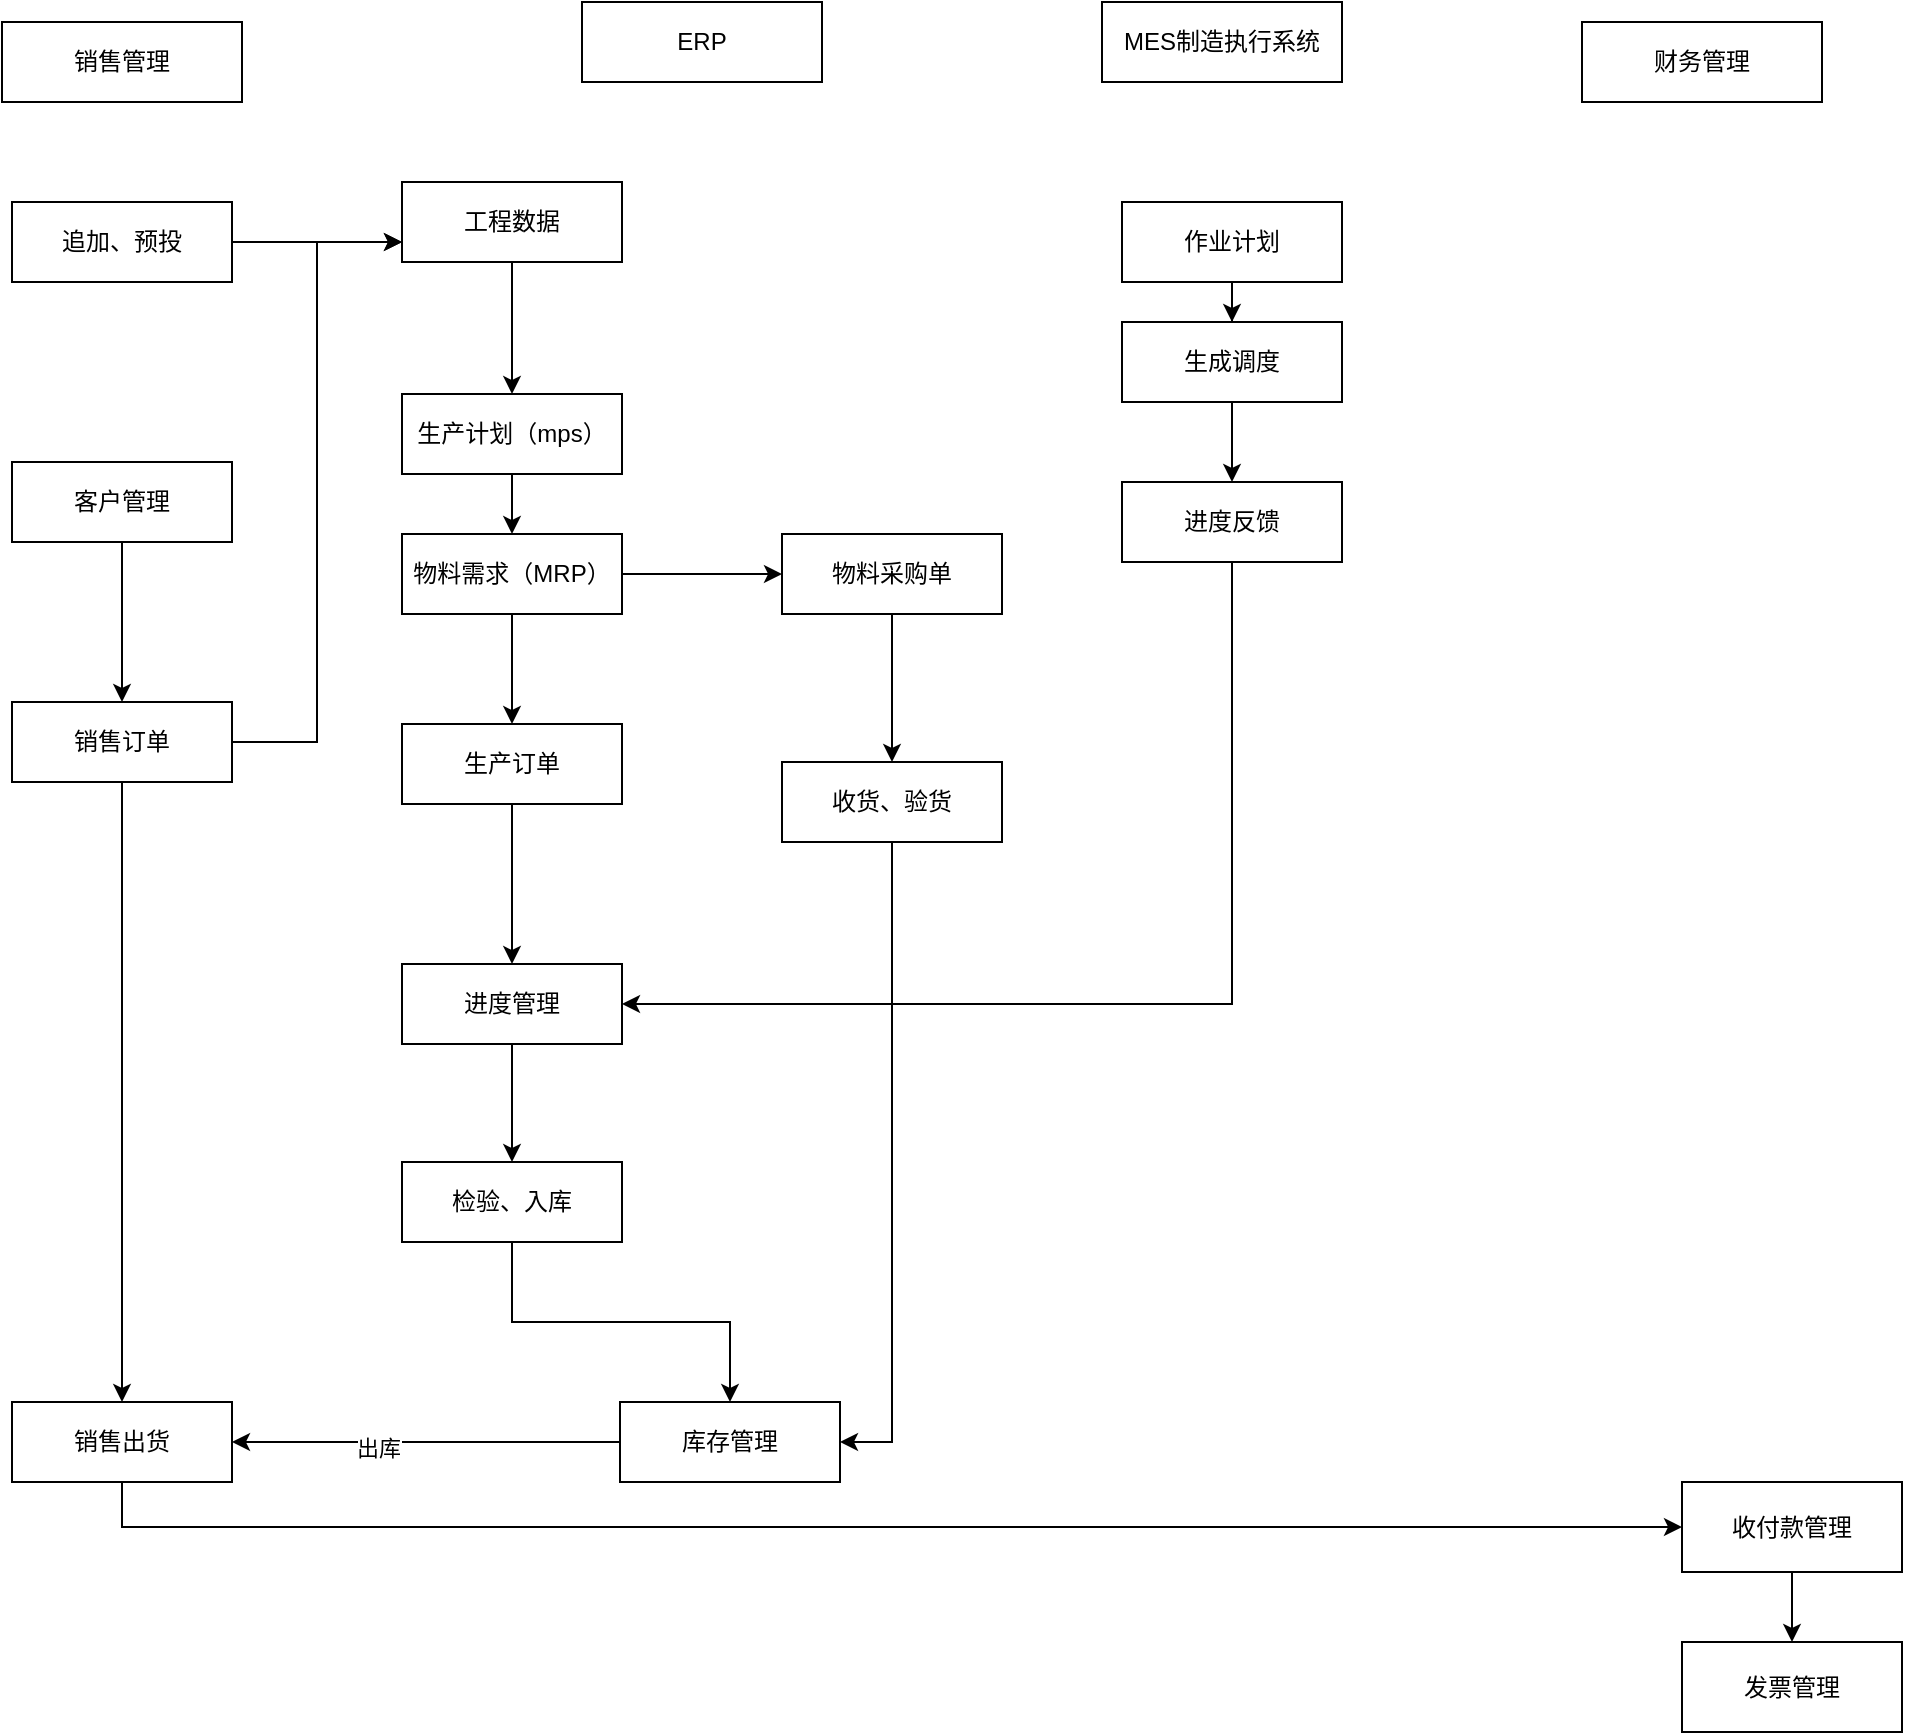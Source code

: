 <mxfile version="27.1.6">
  <diagram name="第 1 页" id="C0grphwBuT5nrtr26YMs">
    <mxGraphModel dx="2066" dy="1111" grid="1" gridSize="10" guides="1" tooltips="1" connect="1" arrows="1" fold="1" page="1" pageScale="1" pageWidth="827" pageHeight="1169" math="0" shadow="0">
      <root>
        <mxCell id="0" />
        <mxCell id="1" parent="0" />
        <mxCell id="z6uMGKgwcrjYF7hSnrwi-1" value="销售管理" style="rounded=0;whiteSpace=wrap;html=1;" parent="1" vertex="1">
          <mxGeometry x="50" y="130" width="120" height="40" as="geometry" />
        </mxCell>
        <mxCell id="UZdIwau76gTkTRf2nX4t-1" value="ERP" style="rounded=0;whiteSpace=wrap;html=1;" vertex="1" parent="1">
          <mxGeometry x="340" y="120" width="120" height="40" as="geometry" />
        </mxCell>
        <mxCell id="UZdIwau76gTkTRf2nX4t-3" value="MES制造执行系统" style="rounded=0;whiteSpace=wrap;html=1;" vertex="1" parent="1">
          <mxGeometry x="600" y="120" width="120" height="40" as="geometry" />
        </mxCell>
        <mxCell id="UZdIwau76gTkTRf2nX4t-4" value="财务管理" style="rounded=0;whiteSpace=wrap;html=1;" vertex="1" parent="1">
          <mxGeometry x="840" y="130" width="120" height="40" as="geometry" />
        </mxCell>
        <mxCell id="UZdIwau76gTkTRf2nX4t-16" value="" style="edgeStyle=orthogonalEdgeStyle;rounded=0;orthogonalLoop=1;jettySize=auto;html=1;entryX=0;entryY=0.75;entryDx=0;entryDy=0;" edge="1" parent="1" source="UZdIwau76gTkTRf2nX4t-5" target="UZdIwau76gTkTRf2nX4t-15">
          <mxGeometry relative="1" as="geometry" />
        </mxCell>
        <mxCell id="UZdIwau76gTkTRf2nX4t-5" value="追加、预投" style="rounded=0;whiteSpace=wrap;html=1;" vertex="1" parent="1">
          <mxGeometry x="55" y="220" width="110" height="40" as="geometry" />
        </mxCell>
        <mxCell id="UZdIwau76gTkTRf2nX4t-8" value="" style="edgeStyle=orthogonalEdgeStyle;rounded=0;orthogonalLoop=1;jettySize=auto;html=1;" edge="1" parent="1" source="UZdIwau76gTkTRf2nX4t-6" target="UZdIwau76gTkTRf2nX4t-7">
          <mxGeometry relative="1" as="geometry" />
        </mxCell>
        <mxCell id="UZdIwau76gTkTRf2nX4t-6" value="客户管理" style="rounded=0;whiteSpace=wrap;html=1;" vertex="1" parent="1">
          <mxGeometry x="55" y="350" width="110" height="40" as="geometry" />
        </mxCell>
        <mxCell id="UZdIwau76gTkTRf2nX4t-10" value="" style="edgeStyle=orthogonalEdgeStyle;rounded=0;orthogonalLoop=1;jettySize=auto;html=1;" edge="1" parent="1" source="UZdIwau76gTkTRf2nX4t-7" target="UZdIwau76gTkTRf2nX4t-9">
          <mxGeometry relative="1" as="geometry" />
        </mxCell>
        <mxCell id="UZdIwau76gTkTRf2nX4t-26" style="edgeStyle=orthogonalEdgeStyle;rounded=0;orthogonalLoop=1;jettySize=auto;html=1;entryX=0;entryY=0.75;entryDx=0;entryDy=0;" edge="1" parent="1" source="UZdIwau76gTkTRf2nX4t-7" target="UZdIwau76gTkTRf2nX4t-15">
          <mxGeometry relative="1" as="geometry" />
        </mxCell>
        <mxCell id="UZdIwau76gTkTRf2nX4t-7" value="销售订单" style="rounded=0;whiteSpace=wrap;html=1;" vertex="1" parent="1">
          <mxGeometry x="55" y="470" width="110" height="40" as="geometry" />
        </mxCell>
        <mxCell id="UZdIwau76gTkTRf2nX4t-12" value="" style="edgeStyle=orthogonalEdgeStyle;rounded=0;orthogonalLoop=1;jettySize=auto;html=1;exitX=0.5;exitY=1;exitDx=0;exitDy=0;entryX=0;entryY=0.5;entryDx=0;entryDy=0;" edge="1" parent="1" source="UZdIwau76gTkTRf2nX4t-9" target="UZdIwau76gTkTRf2nX4t-11">
          <mxGeometry relative="1" as="geometry" />
        </mxCell>
        <mxCell id="UZdIwau76gTkTRf2nX4t-9" value="销售出货" style="rounded=0;whiteSpace=wrap;html=1;" vertex="1" parent="1">
          <mxGeometry x="55" y="820" width="110" height="40" as="geometry" />
        </mxCell>
        <mxCell id="UZdIwau76gTkTRf2nX4t-14" value="" style="edgeStyle=orthogonalEdgeStyle;rounded=0;orthogonalLoop=1;jettySize=auto;html=1;exitX=0.5;exitY=1;exitDx=0;exitDy=0;" edge="1" parent="1" source="UZdIwau76gTkTRf2nX4t-11" target="UZdIwau76gTkTRf2nX4t-13">
          <mxGeometry relative="1" as="geometry" />
        </mxCell>
        <mxCell id="UZdIwau76gTkTRf2nX4t-11" value="收付款管理" style="rounded=0;whiteSpace=wrap;html=1;" vertex="1" parent="1">
          <mxGeometry x="890" y="860" width="110" height="45" as="geometry" />
        </mxCell>
        <mxCell id="UZdIwau76gTkTRf2nX4t-13" value="发票管理" style="rounded=0;whiteSpace=wrap;html=1;" vertex="1" parent="1">
          <mxGeometry x="890" y="940" width="110" height="45" as="geometry" />
        </mxCell>
        <mxCell id="UZdIwau76gTkTRf2nX4t-18" value="" style="edgeStyle=orthogonalEdgeStyle;rounded=0;orthogonalLoop=1;jettySize=auto;html=1;" edge="1" parent="1" source="UZdIwau76gTkTRf2nX4t-15" target="UZdIwau76gTkTRf2nX4t-17">
          <mxGeometry relative="1" as="geometry" />
        </mxCell>
        <mxCell id="UZdIwau76gTkTRf2nX4t-15" value="工程数据" style="rounded=0;whiteSpace=wrap;html=1;" vertex="1" parent="1">
          <mxGeometry x="250" y="210" width="110" height="40" as="geometry" />
        </mxCell>
        <mxCell id="UZdIwau76gTkTRf2nX4t-20" value="" style="edgeStyle=orthogonalEdgeStyle;rounded=0;orthogonalLoop=1;jettySize=auto;html=1;" edge="1" parent="1" source="UZdIwau76gTkTRf2nX4t-17" target="UZdIwau76gTkTRf2nX4t-19">
          <mxGeometry relative="1" as="geometry" />
        </mxCell>
        <mxCell id="UZdIwau76gTkTRf2nX4t-17" value="生产计划（mps）" style="rounded=0;whiteSpace=wrap;html=1;" vertex="1" parent="1">
          <mxGeometry x="250" y="316" width="110" height="40" as="geometry" />
        </mxCell>
        <mxCell id="UZdIwau76gTkTRf2nX4t-22" value="" style="edgeStyle=orthogonalEdgeStyle;rounded=0;orthogonalLoop=1;jettySize=auto;html=1;" edge="1" parent="1" source="UZdIwau76gTkTRf2nX4t-19" target="UZdIwau76gTkTRf2nX4t-21">
          <mxGeometry relative="1" as="geometry" />
        </mxCell>
        <mxCell id="UZdIwau76gTkTRf2nX4t-25" value="" style="edgeStyle=orthogonalEdgeStyle;rounded=0;orthogonalLoop=1;jettySize=auto;html=1;" edge="1" parent="1" source="UZdIwau76gTkTRf2nX4t-19" target="UZdIwau76gTkTRf2nX4t-24">
          <mxGeometry relative="1" as="geometry" />
        </mxCell>
        <mxCell id="UZdIwau76gTkTRf2nX4t-19" value="物料需求（MRP）" style="rounded=0;whiteSpace=wrap;html=1;" vertex="1" parent="1">
          <mxGeometry x="250" y="386" width="110" height="40" as="geometry" />
        </mxCell>
        <mxCell id="UZdIwau76gTkTRf2nX4t-37" value="" style="edgeStyle=orthogonalEdgeStyle;rounded=0;orthogonalLoop=1;jettySize=auto;html=1;" edge="1" parent="1" source="UZdIwau76gTkTRf2nX4t-21" target="UZdIwau76gTkTRf2nX4t-36">
          <mxGeometry relative="1" as="geometry" />
        </mxCell>
        <mxCell id="UZdIwau76gTkTRf2nX4t-21" value="生产订单" style="rounded=0;whiteSpace=wrap;html=1;" vertex="1" parent="1">
          <mxGeometry x="250" y="481" width="110" height="40" as="geometry" />
        </mxCell>
        <mxCell id="UZdIwau76gTkTRf2nX4t-42" style="edgeStyle=orthogonalEdgeStyle;rounded=0;orthogonalLoop=1;jettySize=auto;html=1;entryX=1;entryY=0.5;entryDx=0;entryDy=0;" edge="1" parent="1" source="UZdIwau76gTkTRf2nX4t-23" target="UZdIwau76gTkTRf2nX4t-9">
          <mxGeometry relative="1" as="geometry" />
        </mxCell>
        <mxCell id="UZdIwau76gTkTRf2nX4t-43" value="出库" style="edgeLabel;html=1;align=center;verticalAlign=middle;resizable=0;points=[];" vertex="1" connectable="0" parent="UZdIwau76gTkTRf2nX4t-42">
          <mxGeometry x="0.254" y="3" relative="1" as="geometry">
            <mxPoint as="offset" />
          </mxGeometry>
        </mxCell>
        <mxCell id="UZdIwau76gTkTRf2nX4t-23" value="库存管理" style="rounded=0;whiteSpace=wrap;html=1;" vertex="1" parent="1">
          <mxGeometry x="359" y="820" width="110" height="40" as="geometry" />
        </mxCell>
        <mxCell id="UZdIwau76gTkTRf2nX4t-33" value="" style="edgeStyle=orthogonalEdgeStyle;rounded=0;orthogonalLoop=1;jettySize=auto;html=1;" edge="1" parent="1" source="UZdIwau76gTkTRf2nX4t-24" target="UZdIwau76gTkTRf2nX4t-32">
          <mxGeometry relative="1" as="geometry" />
        </mxCell>
        <mxCell id="UZdIwau76gTkTRf2nX4t-24" value="物料采购单" style="rounded=0;whiteSpace=wrap;html=1;" vertex="1" parent="1">
          <mxGeometry x="440" y="386" width="110" height="40" as="geometry" />
        </mxCell>
        <mxCell id="UZdIwau76gTkTRf2nX4t-29" value="" style="edgeStyle=orthogonalEdgeStyle;rounded=0;orthogonalLoop=1;jettySize=auto;html=1;" edge="1" parent="1" source="UZdIwau76gTkTRf2nX4t-27" target="UZdIwau76gTkTRf2nX4t-28">
          <mxGeometry relative="1" as="geometry" />
        </mxCell>
        <mxCell id="UZdIwau76gTkTRf2nX4t-27" value="作业计划" style="rounded=0;whiteSpace=wrap;html=1;" vertex="1" parent="1">
          <mxGeometry x="610" y="220" width="110" height="40" as="geometry" />
        </mxCell>
        <mxCell id="UZdIwau76gTkTRf2nX4t-31" value="" style="edgeStyle=orthogonalEdgeStyle;rounded=0;orthogonalLoop=1;jettySize=auto;html=1;" edge="1" parent="1" source="UZdIwau76gTkTRf2nX4t-28" target="UZdIwau76gTkTRf2nX4t-30">
          <mxGeometry relative="1" as="geometry" />
        </mxCell>
        <mxCell id="UZdIwau76gTkTRf2nX4t-28" value="生成调度" style="rounded=0;whiteSpace=wrap;html=1;" vertex="1" parent="1">
          <mxGeometry x="610" y="280" width="110" height="40" as="geometry" />
        </mxCell>
        <mxCell id="UZdIwau76gTkTRf2nX4t-30" value="进度反馈" style="rounded=0;whiteSpace=wrap;html=1;" vertex="1" parent="1">
          <mxGeometry x="610" y="360" width="110" height="40" as="geometry" />
        </mxCell>
        <mxCell id="UZdIwau76gTkTRf2nX4t-34" style="edgeStyle=orthogonalEdgeStyle;rounded=0;orthogonalLoop=1;jettySize=auto;html=1;entryX=1;entryY=0.5;entryDx=0;entryDy=0;" edge="1" parent="1" source="UZdIwau76gTkTRf2nX4t-32" target="UZdIwau76gTkTRf2nX4t-23">
          <mxGeometry relative="1" as="geometry" />
        </mxCell>
        <mxCell id="UZdIwau76gTkTRf2nX4t-32" value="收货、验货" style="rounded=0;whiteSpace=wrap;html=1;" vertex="1" parent="1">
          <mxGeometry x="440" y="500" width="110" height="40" as="geometry" />
        </mxCell>
        <mxCell id="UZdIwau76gTkTRf2nX4t-40" value="" style="edgeStyle=orthogonalEdgeStyle;rounded=0;orthogonalLoop=1;jettySize=auto;html=1;" edge="1" parent="1" source="UZdIwau76gTkTRf2nX4t-36" target="UZdIwau76gTkTRf2nX4t-39">
          <mxGeometry relative="1" as="geometry" />
        </mxCell>
        <mxCell id="UZdIwau76gTkTRf2nX4t-36" value="进度管理" style="rounded=0;whiteSpace=wrap;html=1;" vertex="1" parent="1">
          <mxGeometry x="250" y="601" width="110" height="40" as="geometry" />
        </mxCell>
        <mxCell id="UZdIwau76gTkTRf2nX4t-35" style="edgeStyle=orthogonalEdgeStyle;rounded=0;orthogonalLoop=1;jettySize=auto;html=1;entryX=1;entryY=0.5;entryDx=0;entryDy=0;" edge="1" parent="1" source="UZdIwau76gTkTRf2nX4t-30" target="UZdIwau76gTkTRf2nX4t-36">
          <mxGeometry relative="1" as="geometry">
            <Array as="points">
              <mxPoint x="665" y="621" />
            </Array>
          </mxGeometry>
        </mxCell>
        <mxCell id="UZdIwau76gTkTRf2nX4t-41" style="edgeStyle=orthogonalEdgeStyle;rounded=0;orthogonalLoop=1;jettySize=auto;html=1;entryX=0.5;entryY=0;entryDx=0;entryDy=0;" edge="1" parent="1" source="UZdIwau76gTkTRf2nX4t-39" target="UZdIwau76gTkTRf2nX4t-23">
          <mxGeometry relative="1" as="geometry" />
        </mxCell>
        <mxCell id="UZdIwau76gTkTRf2nX4t-39" value="检验、入库" style="rounded=0;whiteSpace=wrap;html=1;" vertex="1" parent="1">
          <mxGeometry x="250" y="700" width="110" height="40" as="geometry" />
        </mxCell>
      </root>
    </mxGraphModel>
  </diagram>
</mxfile>
